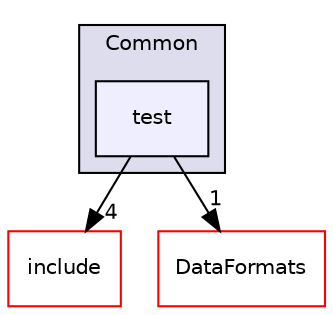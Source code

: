 digraph "/home/travis/build/AliceO2Group/AliceO2/Detectors/MUON/MCH/Raw/Common/test" {
  bgcolor=transparent;
  compound=true
  node [ fontsize="10", fontname="Helvetica"];
  edge [ labelfontsize="10", labelfontname="Helvetica"];
  subgraph clusterdir_55964488a5749f1fcba45aaf4e122cee {
    graph [ bgcolor="#ddddee", pencolor="black", label="Common" fontname="Helvetica", fontsize="10", URL="dir_55964488a5749f1fcba45aaf4e122cee.html"]
  dir_14a2e9409ba96a0e46f93991bfb2d17b [shape=box, label="test", style="filled", fillcolor="#eeeeff", pencolor="black", URL="dir_14a2e9409ba96a0e46f93991bfb2d17b.html"];
  }
  dir_25e82fe885c297bddd3063384098a5b3 [shape=box label="include" color="red" URL="dir_25e82fe885c297bddd3063384098a5b3.html"];
  dir_2171f7ec022c5423887b07c69b2f5b48 [shape=box label="DataFormats" color="red" URL="dir_2171f7ec022c5423887b07c69b2f5b48.html"];
  dir_14a2e9409ba96a0e46f93991bfb2d17b->dir_25e82fe885c297bddd3063384098a5b3 [headlabel="4", labeldistance=1.5 headhref="dir_000522_000519.html"];
  dir_14a2e9409ba96a0e46f93991bfb2d17b->dir_2171f7ec022c5423887b07c69b2f5b48 [headlabel="1", labeldistance=1.5 headhref="dir_000522_000076.html"];
}
